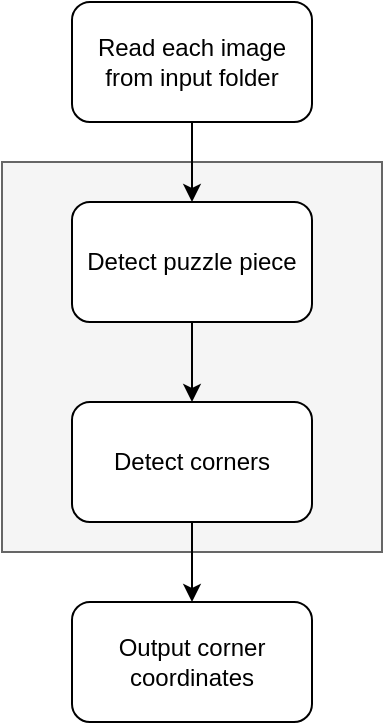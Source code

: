<mxfile version="14.5.1" type="github">
  <diagram id="QZzP0EMKJMDrTcMKZgiN" name="Page-1">
    <mxGraphModel dx="759" dy="911" grid="1" gridSize="10" guides="1" tooltips="1" connect="1" arrows="1" fold="1" page="1" pageScale="1" pageWidth="827" pageHeight="1169" math="0" shadow="0">
      <root>
        <mxCell id="0" />
        <mxCell id="1" parent="0" />
        <mxCell id="j8ow9nhw6-VZU_b_nEEo-6" value="" style="rounded=0;whiteSpace=wrap;html=1;fillColor=#f5f5f5;strokeColor=#666666;fontColor=#333333;" vertex="1" parent="1">
          <mxGeometry x="235" y="230" width="190" height="195" as="geometry" />
        </mxCell>
        <mxCell id="j8ow9nhw6-VZU_b_nEEo-4" style="edgeStyle=orthogonalEdgeStyle;rounded=0;orthogonalLoop=1;jettySize=auto;html=1;exitX=0.5;exitY=1;exitDx=0;exitDy=0;entryX=0.5;entryY=0;entryDx=0;entryDy=0;" edge="1" parent="1" source="j8ow9nhw6-VZU_b_nEEo-1" target="j8ow9nhw6-VZU_b_nEEo-2">
          <mxGeometry relative="1" as="geometry" />
        </mxCell>
        <mxCell id="j8ow9nhw6-VZU_b_nEEo-1" value="Read each image from input folder" style="rounded=1;whiteSpace=wrap;html=1;" vertex="1" parent="1">
          <mxGeometry x="270" y="150" width="120" height="60" as="geometry" />
        </mxCell>
        <mxCell id="j8ow9nhw6-VZU_b_nEEo-5" style="edgeStyle=orthogonalEdgeStyle;rounded=0;orthogonalLoop=1;jettySize=auto;html=1;exitX=0.5;exitY=1;exitDx=0;exitDy=0;entryX=0.5;entryY=0;entryDx=0;entryDy=0;" edge="1" parent="1" source="j8ow9nhw6-VZU_b_nEEo-2" target="j8ow9nhw6-VZU_b_nEEo-3">
          <mxGeometry relative="1" as="geometry" />
        </mxCell>
        <mxCell id="j8ow9nhw6-VZU_b_nEEo-2" value="Detect puzzle piece" style="rounded=1;whiteSpace=wrap;html=1;" vertex="1" parent="1">
          <mxGeometry x="270" y="250" width="120" height="60" as="geometry" />
        </mxCell>
        <mxCell id="j8ow9nhw6-VZU_b_nEEo-8" style="edgeStyle=orthogonalEdgeStyle;rounded=0;orthogonalLoop=1;jettySize=auto;html=1;exitX=0.5;exitY=1;exitDx=0;exitDy=0;" edge="1" parent="1" source="j8ow9nhw6-VZU_b_nEEo-3">
          <mxGeometry relative="1" as="geometry">
            <mxPoint x="330" y="450" as="targetPoint" />
          </mxGeometry>
        </mxCell>
        <mxCell id="j8ow9nhw6-VZU_b_nEEo-3" value="Detect corners" style="rounded=1;whiteSpace=wrap;html=1;" vertex="1" parent="1">
          <mxGeometry x="270" y="350" width="120" height="60" as="geometry" />
        </mxCell>
        <mxCell id="j8ow9nhw6-VZU_b_nEEo-9" value="Output corner coordinates" style="rounded=1;whiteSpace=wrap;html=1;" vertex="1" parent="1">
          <mxGeometry x="270" y="450" width="120" height="60" as="geometry" />
        </mxCell>
      </root>
    </mxGraphModel>
  </diagram>
</mxfile>
